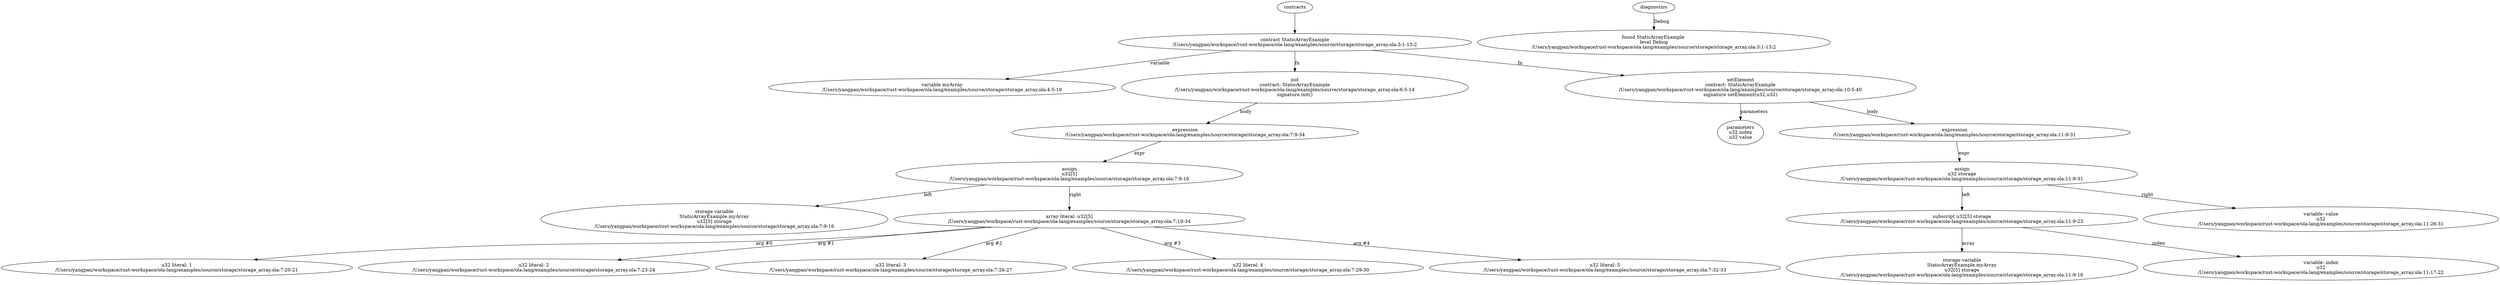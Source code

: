 strict digraph "/Users/yangpan/workspace/rust-workspace/ola-lang/examples/source/storage/storage_array.ola" {
	contract [label="contract StaticArrayExample\n/Users/yangpan/workspace/rust-workspace/ola-lang/examples/source/storage/storage_array.ola:3:1-13:2"]
	var [label="variable myArray\n/Users/yangpan/workspace/rust-workspace/ola-lang/examples/source/storage/storage_array.ola:4:5-19"]
	init [label="init\ncontract: StaticArrayExample\n/Users/yangpan/workspace/rust-workspace/ola-lang/examples/source/storage/storage_array.ola:6:5-14\nsignature init()"]
	expr [label="expression\n/Users/yangpan/workspace/rust-workspace/ola-lang/examples/source/storage/storage_array.ola:7:9-34"]
	assign [label="assign\nu32[5]\n/Users/yangpan/workspace/rust-workspace/ola-lang/examples/source/storage/storage_array.ola:7:9-16"]
	storage_var [label="storage variable\nStaticArrayExample.myArray\nu32[5] storage\n/Users/yangpan/workspace/rust-workspace/ola-lang/examples/source/storage/storage_array.ola:7:9-16"]
	array_literal [label="array literal: u32[5]\n/Users/yangpan/workspace/rust-workspace/ola-lang/examples/source/storage/storage_array.ola:7:19-34"]
	number_literal [label="u32 literal: 1\n/Users/yangpan/workspace/rust-workspace/ola-lang/examples/source/storage/storage_array.ola:7:20-21"]
	number_literal_9 [label="u32 literal: 2\n/Users/yangpan/workspace/rust-workspace/ola-lang/examples/source/storage/storage_array.ola:7:23-24"]
	number_literal_10 [label="u32 literal: 3\n/Users/yangpan/workspace/rust-workspace/ola-lang/examples/source/storage/storage_array.ola:7:26-27"]
	number_literal_11 [label="u32 literal: 4\n/Users/yangpan/workspace/rust-workspace/ola-lang/examples/source/storage/storage_array.ola:7:29-30"]
	number_literal_12 [label="u32 literal: 5\n/Users/yangpan/workspace/rust-workspace/ola-lang/examples/source/storage/storage_array.ola:7:32-33"]
	setElement [label="setElement\ncontract: StaticArrayExample\n/Users/yangpan/workspace/rust-workspace/ola-lang/examples/source/storage/storage_array.ola:10:5-40\nsignature setElement(u32,u32)"]
	parameters [label="parameters\nu32 index\nu32 value"]
	expr_15 [label="expression\n/Users/yangpan/workspace/rust-workspace/ola-lang/examples/source/storage/storage_array.ola:11:9-31"]
	assign_16 [label="assign\nu32 storage\n/Users/yangpan/workspace/rust-workspace/ola-lang/examples/source/storage/storage_array.ola:11:9-31"]
	subscript [label="subscript u32[5] storage\n/Users/yangpan/workspace/rust-workspace/ola-lang/examples/source/storage/storage_array.ola:11:9-23"]
	storage_var_18 [label="storage variable\nStaticArrayExample.myArray\nu32[5] storage\n/Users/yangpan/workspace/rust-workspace/ola-lang/examples/source/storage/storage_array.ola:11:9-16"]
	variable [label="variable: index\nu32\n/Users/yangpan/workspace/rust-workspace/ola-lang/examples/source/storage/storage_array.ola:11:17-22"]
	variable_20 [label="variable: value\nu32\n/Users/yangpan/workspace/rust-workspace/ola-lang/examples/source/storage/storage_array.ola:11:26-31"]
	diagnostic [label="found StaticArrayExample \nlevel Debug\n/Users/yangpan/workspace/rust-workspace/ola-lang/examples/source/storage/storage_array.ola:3:1-13:2"]
	contracts -> contract
	contract -> var [label="variable"]
	contract -> init [label="fn"]
	init -> expr [label="body"]
	expr -> assign [label="expr"]
	assign -> storage_var [label="left"]
	assign -> array_literal [label="right"]
	array_literal -> number_literal [label="arg #0"]
	array_literal -> number_literal_9 [label="arg #1"]
	array_literal -> number_literal_10 [label="arg #2"]
	array_literal -> number_literal_11 [label="arg #3"]
	array_literal -> number_literal_12 [label="arg #4"]
	contract -> setElement [label="fn"]
	setElement -> parameters [label="parameters"]
	setElement -> expr_15 [label="body"]
	expr_15 -> assign_16 [label="expr"]
	assign_16 -> subscript [label="left"]
	subscript -> storage_var_18 [label="array"]
	subscript -> variable [label="index"]
	assign_16 -> variable_20 [label="right"]
	diagnostics -> diagnostic [label="Debug"]
}
